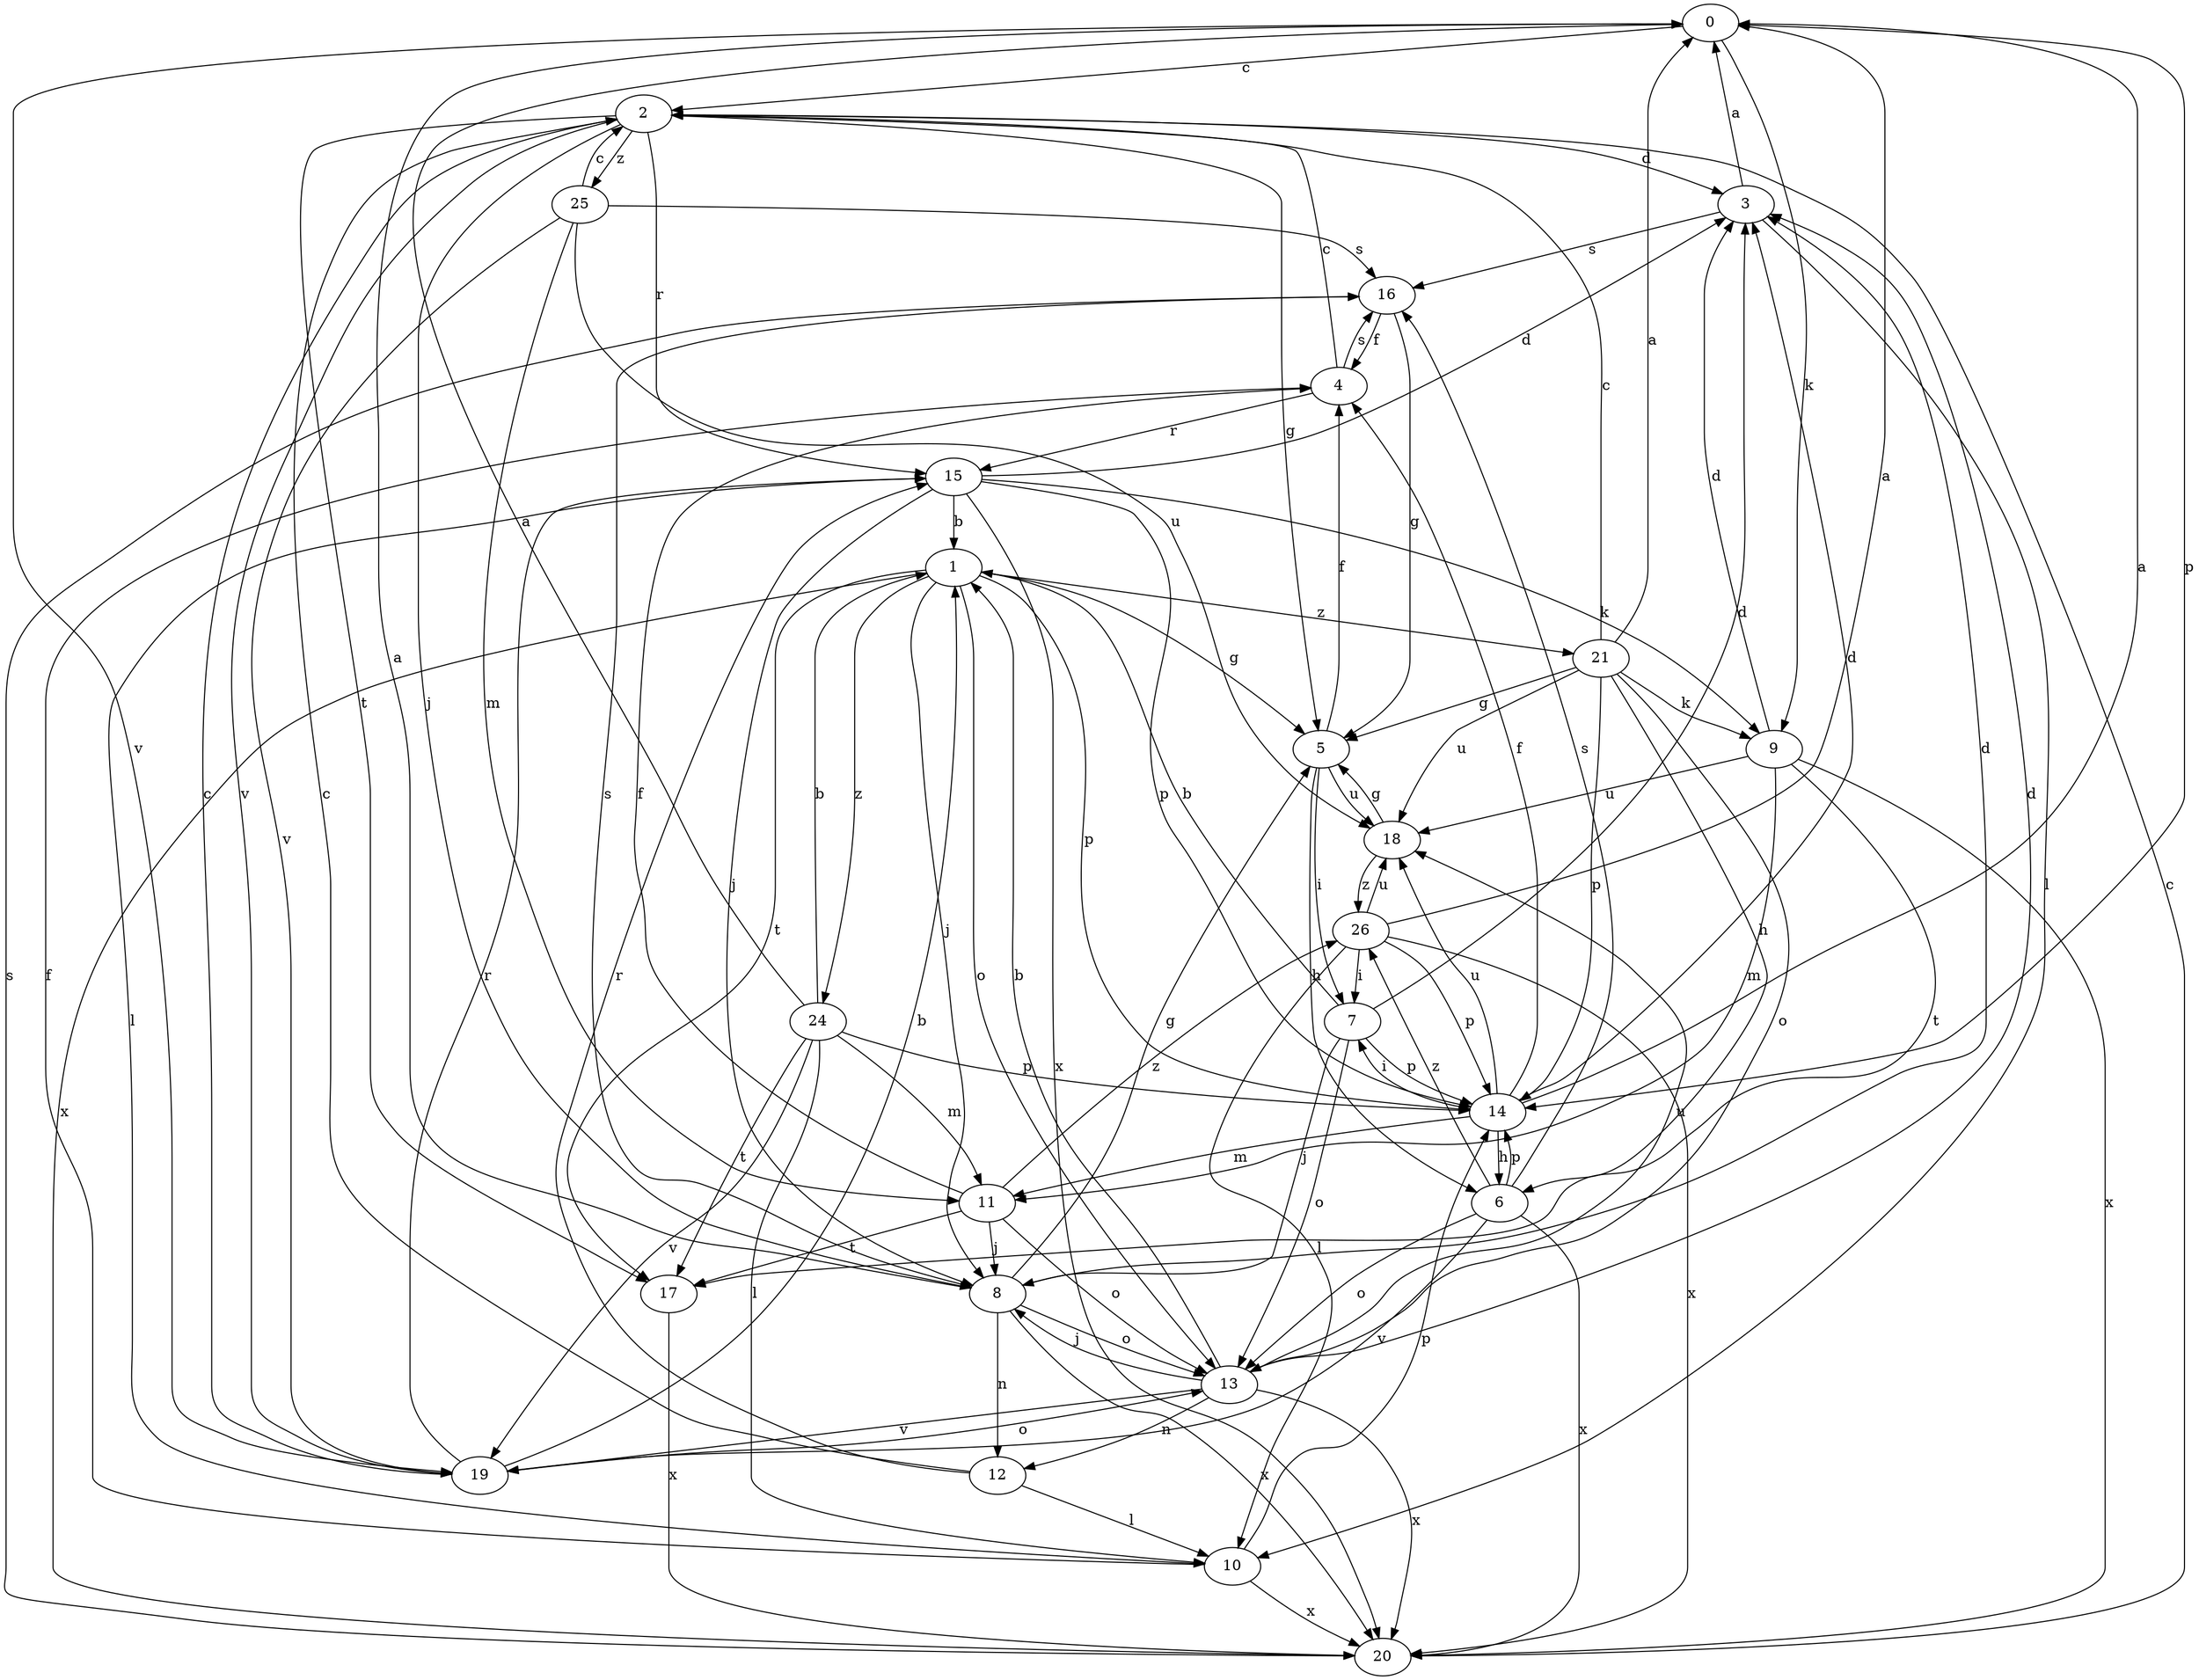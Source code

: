 strict digraph  {
0;
1;
2;
3;
4;
5;
6;
7;
8;
9;
10;
11;
12;
13;
14;
15;
16;
17;
18;
19;
20;
21;
24;
25;
26;
0 -> 2  [label=c];
0 -> 9  [label=k];
0 -> 14  [label=p];
0 -> 19  [label=v];
1 -> 5  [label=g];
1 -> 8  [label=j];
1 -> 13  [label=o];
1 -> 14  [label=p];
1 -> 17  [label=t];
1 -> 20  [label=x];
1 -> 21  [label=z];
1 -> 24  [label=z];
2 -> 3  [label=d];
2 -> 5  [label=g];
2 -> 8  [label=j];
2 -> 15  [label=r];
2 -> 17  [label=t];
2 -> 19  [label=v];
2 -> 25  [label=z];
3 -> 0  [label=a];
3 -> 10  [label=l];
3 -> 16  [label=s];
4 -> 2  [label=c];
4 -> 15  [label=r];
4 -> 16  [label=s];
5 -> 4  [label=f];
5 -> 6  [label=h];
5 -> 7  [label=i];
5 -> 18  [label=u];
6 -> 13  [label=o];
6 -> 14  [label=p];
6 -> 16  [label=s];
6 -> 19  [label=v];
6 -> 20  [label=x];
6 -> 26  [label=z];
7 -> 1  [label=b];
7 -> 3  [label=d];
7 -> 8  [label=j];
7 -> 13  [label=o];
7 -> 14  [label=p];
8 -> 0  [label=a];
8 -> 3  [label=d];
8 -> 5  [label=g];
8 -> 12  [label=n];
8 -> 13  [label=o];
8 -> 16  [label=s];
8 -> 20  [label=x];
9 -> 3  [label=d];
9 -> 11  [label=m];
9 -> 17  [label=t];
9 -> 18  [label=u];
9 -> 20  [label=x];
10 -> 4  [label=f];
10 -> 14  [label=p];
10 -> 20  [label=x];
11 -> 4  [label=f];
11 -> 8  [label=j];
11 -> 13  [label=o];
11 -> 17  [label=t];
11 -> 26  [label=z];
12 -> 2  [label=c];
12 -> 10  [label=l];
12 -> 15  [label=r];
13 -> 1  [label=b];
13 -> 3  [label=d];
13 -> 8  [label=j];
13 -> 12  [label=n];
13 -> 18  [label=u];
13 -> 19  [label=v];
13 -> 20  [label=x];
14 -> 0  [label=a];
14 -> 3  [label=d];
14 -> 4  [label=f];
14 -> 6  [label=h];
14 -> 7  [label=i];
14 -> 11  [label=m];
14 -> 18  [label=u];
15 -> 1  [label=b];
15 -> 3  [label=d];
15 -> 8  [label=j];
15 -> 9  [label=k];
15 -> 10  [label=l];
15 -> 14  [label=p];
15 -> 20  [label=x];
16 -> 4  [label=f];
16 -> 5  [label=g];
17 -> 20  [label=x];
18 -> 5  [label=g];
18 -> 26  [label=z];
19 -> 1  [label=b];
19 -> 2  [label=c];
19 -> 13  [label=o];
19 -> 15  [label=r];
20 -> 2  [label=c];
20 -> 16  [label=s];
21 -> 0  [label=a];
21 -> 2  [label=c];
21 -> 5  [label=g];
21 -> 6  [label=h];
21 -> 9  [label=k];
21 -> 13  [label=o];
21 -> 14  [label=p];
21 -> 18  [label=u];
24 -> 0  [label=a];
24 -> 1  [label=b];
24 -> 10  [label=l];
24 -> 11  [label=m];
24 -> 14  [label=p];
24 -> 17  [label=t];
24 -> 19  [label=v];
25 -> 2  [label=c];
25 -> 11  [label=m];
25 -> 16  [label=s];
25 -> 18  [label=u];
25 -> 19  [label=v];
26 -> 0  [label=a];
26 -> 7  [label=i];
26 -> 10  [label=l];
26 -> 14  [label=p];
26 -> 18  [label=u];
26 -> 20  [label=x];
}
